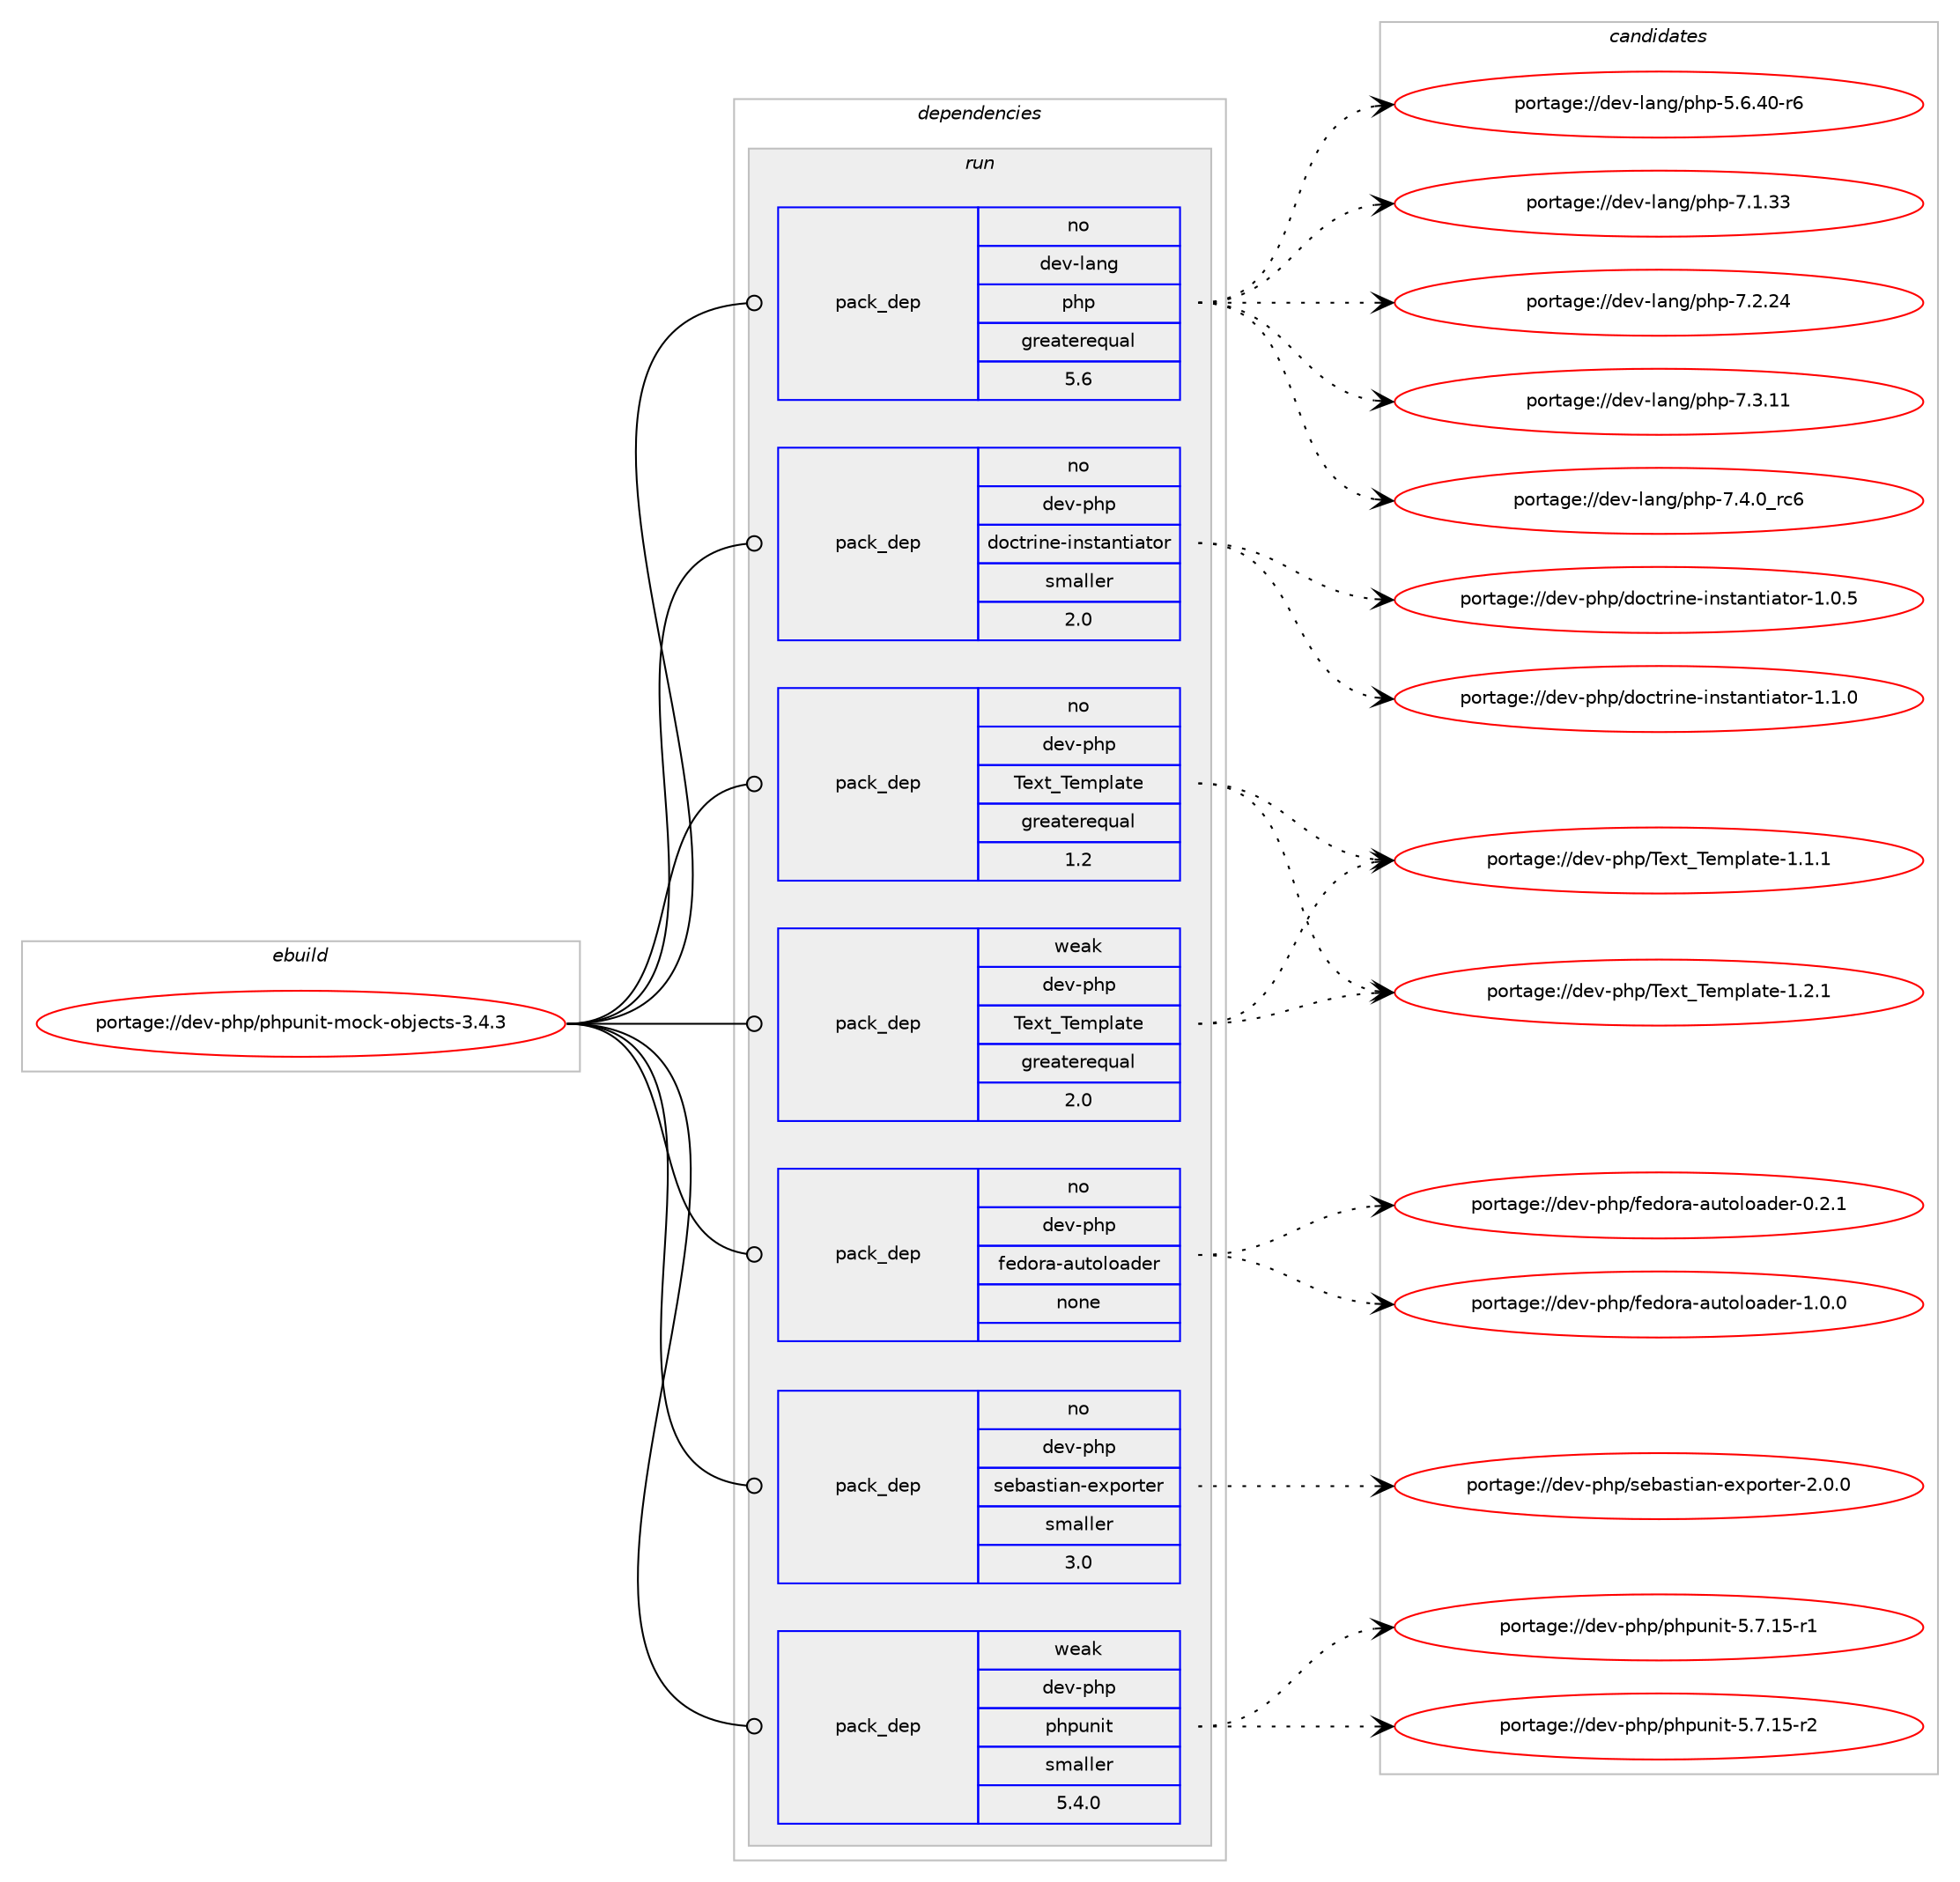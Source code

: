 digraph prolog {

# *************
# Graph options
# *************

newrank=true;
concentrate=true;
compound=true;
graph [rankdir=LR,fontname=Helvetica,fontsize=10,ranksep=1.5];#, ranksep=2.5, nodesep=0.2];
edge  [arrowhead=vee];
node  [fontname=Helvetica,fontsize=10];

# **********
# The ebuild
# **********

subgraph cluster_leftcol {
color=gray;
rank=same;
label=<<i>ebuild</i>>;
id [label="portage://dev-php/phpunit-mock-objects-3.4.3", color=red, width=4, href="../dev-php/phpunit-mock-objects-3.4.3.svg"];
}

# ****************
# The dependencies
# ****************

subgraph cluster_midcol {
color=gray;
label=<<i>dependencies</i>>;
subgraph cluster_compile {
fillcolor="#eeeeee";
style=filled;
label=<<i>compile</i>>;
}
subgraph cluster_compileandrun {
fillcolor="#eeeeee";
style=filled;
label=<<i>compile and run</i>>;
}
subgraph cluster_run {
fillcolor="#eeeeee";
style=filled;
label=<<i>run</i>>;
subgraph pack98739 {
dependency126686 [label=<<TABLE BORDER="0" CELLBORDER="1" CELLSPACING="0" CELLPADDING="4" WIDTH="220"><TR><TD ROWSPAN="6" CELLPADDING="30">pack_dep</TD></TR><TR><TD WIDTH="110">no</TD></TR><TR><TD>dev-lang</TD></TR><TR><TD>php</TD></TR><TR><TD>greaterequal</TD></TR><TR><TD>5.6</TD></TR></TABLE>>, shape=none, color=blue];
}
id:e -> dependency126686:w [weight=20,style="solid",arrowhead="odot"];
subgraph pack98740 {
dependency126687 [label=<<TABLE BORDER="0" CELLBORDER="1" CELLSPACING="0" CELLPADDING="4" WIDTH="220"><TR><TD ROWSPAN="6" CELLPADDING="30">pack_dep</TD></TR><TR><TD WIDTH="110">no</TD></TR><TR><TD>dev-php</TD></TR><TR><TD>Text_Template</TD></TR><TR><TD>greaterequal</TD></TR><TR><TD>1.2</TD></TR></TABLE>>, shape=none, color=blue];
}
id:e -> dependency126687:w [weight=20,style="solid",arrowhead="odot"];
subgraph pack98741 {
dependency126688 [label=<<TABLE BORDER="0" CELLBORDER="1" CELLSPACING="0" CELLPADDING="4" WIDTH="220"><TR><TD ROWSPAN="6" CELLPADDING="30">pack_dep</TD></TR><TR><TD WIDTH="110">no</TD></TR><TR><TD>dev-php</TD></TR><TR><TD>doctrine-instantiator</TD></TR><TR><TD>smaller</TD></TR><TR><TD>2.0</TD></TR></TABLE>>, shape=none, color=blue];
}
id:e -> dependency126688:w [weight=20,style="solid",arrowhead="odot"];
subgraph pack98742 {
dependency126689 [label=<<TABLE BORDER="0" CELLBORDER="1" CELLSPACING="0" CELLPADDING="4" WIDTH="220"><TR><TD ROWSPAN="6" CELLPADDING="30">pack_dep</TD></TR><TR><TD WIDTH="110">no</TD></TR><TR><TD>dev-php</TD></TR><TR><TD>fedora-autoloader</TD></TR><TR><TD>none</TD></TR><TR><TD></TD></TR></TABLE>>, shape=none, color=blue];
}
id:e -> dependency126689:w [weight=20,style="solid",arrowhead="odot"];
subgraph pack98743 {
dependency126690 [label=<<TABLE BORDER="0" CELLBORDER="1" CELLSPACING="0" CELLPADDING="4" WIDTH="220"><TR><TD ROWSPAN="6" CELLPADDING="30">pack_dep</TD></TR><TR><TD WIDTH="110">no</TD></TR><TR><TD>dev-php</TD></TR><TR><TD>sebastian-exporter</TD></TR><TR><TD>smaller</TD></TR><TR><TD>3.0</TD></TR></TABLE>>, shape=none, color=blue];
}
id:e -> dependency126690:w [weight=20,style="solid",arrowhead="odot"];
subgraph pack98744 {
dependency126691 [label=<<TABLE BORDER="0" CELLBORDER="1" CELLSPACING="0" CELLPADDING="4" WIDTH="220"><TR><TD ROWSPAN="6" CELLPADDING="30">pack_dep</TD></TR><TR><TD WIDTH="110">weak</TD></TR><TR><TD>dev-php</TD></TR><TR><TD>Text_Template</TD></TR><TR><TD>greaterequal</TD></TR><TR><TD>2.0</TD></TR></TABLE>>, shape=none, color=blue];
}
id:e -> dependency126691:w [weight=20,style="solid",arrowhead="odot"];
subgraph pack98745 {
dependency126692 [label=<<TABLE BORDER="0" CELLBORDER="1" CELLSPACING="0" CELLPADDING="4" WIDTH="220"><TR><TD ROWSPAN="6" CELLPADDING="30">pack_dep</TD></TR><TR><TD WIDTH="110">weak</TD></TR><TR><TD>dev-php</TD></TR><TR><TD>phpunit</TD></TR><TR><TD>smaller</TD></TR><TR><TD>5.4.0</TD></TR></TABLE>>, shape=none, color=blue];
}
id:e -> dependency126692:w [weight=20,style="solid",arrowhead="odot"];
}
}

# **************
# The candidates
# **************

subgraph cluster_choices {
rank=same;
color=gray;
label=<<i>candidates</i>>;

subgraph choice98739 {
color=black;
nodesep=1;
choiceportage100101118451089711010347112104112455346544652484511454 [label="portage://dev-lang/php-5.6.40-r6", color=red, width=4,href="../dev-lang/php-5.6.40-r6.svg"];
choiceportage10010111845108971101034711210411245554649465151 [label="portage://dev-lang/php-7.1.33", color=red, width=4,href="../dev-lang/php-7.1.33.svg"];
choiceportage10010111845108971101034711210411245554650465052 [label="portage://dev-lang/php-7.2.24", color=red, width=4,href="../dev-lang/php-7.2.24.svg"];
choiceportage10010111845108971101034711210411245554651464949 [label="portage://dev-lang/php-7.3.11", color=red, width=4,href="../dev-lang/php-7.3.11.svg"];
choiceportage100101118451089711010347112104112455546524648951149954 [label="portage://dev-lang/php-7.4.0_rc6", color=red, width=4,href="../dev-lang/php-7.4.0_rc6.svg"];
dependency126686:e -> choiceportage100101118451089711010347112104112455346544652484511454:w [style=dotted,weight="100"];
dependency126686:e -> choiceportage10010111845108971101034711210411245554649465151:w [style=dotted,weight="100"];
dependency126686:e -> choiceportage10010111845108971101034711210411245554650465052:w [style=dotted,weight="100"];
dependency126686:e -> choiceportage10010111845108971101034711210411245554651464949:w [style=dotted,weight="100"];
dependency126686:e -> choiceportage100101118451089711010347112104112455546524648951149954:w [style=dotted,weight="100"];
}
subgraph choice98740 {
color=black;
nodesep=1;
choiceportage100101118451121041124784101120116958410110911210897116101454946494649 [label="portage://dev-php/Text_Template-1.1.1", color=red, width=4,href="../dev-php/Text_Template-1.1.1.svg"];
choiceportage100101118451121041124784101120116958410110911210897116101454946504649 [label="portage://dev-php/Text_Template-1.2.1", color=red, width=4,href="../dev-php/Text_Template-1.2.1.svg"];
dependency126687:e -> choiceportage100101118451121041124784101120116958410110911210897116101454946494649:w [style=dotted,weight="100"];
dependency126687:e -> choiceportage100101118451121041124784101120116958410110911210897116101454946504649:w [style=dotted,weight="100"];
}
subgraph choice98741 {
color=black;
nodesep=1;
choiceportage100101118451121041124710011199116114105110101451051101151169711011610597116111114454946484653 [label="portage://dev-php/doctrine-instantiator-1.0.5", color=red, width=4,href="../dev-php/doctrine-instantiator-1.0.5.svg"];
choiceportage100101118451121041124710011199116114105110101451051101151169711011610597116111114454946494648 [label="portage://dev-php/doctrine-instantiator-1.1.0", color=red, width=4,href="../dev-php/doctrine-instantiator-1.1.0.svg"];
dependency126688:e -> choiceportage100101118451121041124710011199116114105110101451051101151169711011610597116111114454946484653:w [style=dotted,weight="100"];
dependency126688:e -> choiceportage100101118451121041124710011199116114105110101451051101151169711011610597116111114454946494648:w [style=dotted,weight="100"];
}
subgraph choice98742 {
color=black;
nodesep=1;
choiceportage100101118451121041124710210110011111497459711711611110811197100101114454846504649 [label="portage://dev-php/fedora-autoloader-0.2.1", color=red, width=4,href="../dev-php/fedora-autoloader-0.2.1.svg"];
choiceportage100101118451121041124710210110011111497459711711611110811197100101114454946484648 [label="portage://dev-php/fedora-autoloader-1.0.0", color=red, width=4,href="../dev-php/fedora-autoloader-1.0.0.svg"];
dependency126689:e -> choiceportage100101118451121041124710210110011111497459711711611110811197100101114454846504649:w [style=dotted,weight="100"];
dependency126689:e -> choiceportage100101118451121041124710210110011111497459711711611110811197100101114454946484648:w [style=dotted,weight="100"];
}
subgraph choice98743 {
color=black;
nodesep=1;
choiceportage100101118451121041124711510198971151161059711045101120112111114116101114455046484648 [label="portage://dev-php/sebastian-exporter-2.0.0", color=red, width=4,href="../dev-php/sebastian-exporter-2.0.0.svg"];
dependency126690:e -> choiceportage100101118451121041124711510198971151161059711045101120112111114116101114455046484648:w [style=dotted,weight="100"];
}
subgraph choice98744 {
color=black;
nodesep=1;
choiceportage100101118451121041124784101120116958410110911210897116101454946494649 [label="portage://dev-php/Text_Template-1.1.1", color=red, width=4,href="../dev-php/Text_Template-1.1.1.svg"];
choiceportage100101118451121041124784101120116958410110911210897116101454946504649 [label="portage://dev-php/Text_Template-1.2.1", color=red, width=4,href="../dev-php/Text_Template-1.2.1.svg"];
dependency126691:e -> choiceportage100101118451121041124784101120116958410110911210897116101454946494649:w [style=dotted,weight="100"];
dependency126691:e -> choiceportage100101118451121041124784101120116958410110911210897116101454946504649:w [style=dotted,weight="100"];
}
subgraph choice98745 {
color=black;
nodesep=1;
choiceportage1001011184511210411247112104112117110105116455346554649534511449 [label="portage://dev-php/phpunit-5.7.15-r1", color=red, width=4,href="../dev-php/phpunit-5.7.15-r1.svg"];
choiceportage1001011184511210411247112104112117110105116455346554649534511450 [label="portage://dev-php/phpunit-5.7.15-r2", color=red, width=4,href="../dev-php/phpunit-5.7.15-r2.svg"];
dependency126692:e -> choiceportage1001011184511210411247112104112117110105116455346554649534511449:w [style=dotted,weight="100"];
dependency126692:e -> choiceportage1001011184511210411247112104112117110105116455346554649534511450:w [style=dotted,weight="100"];
}
}

}
